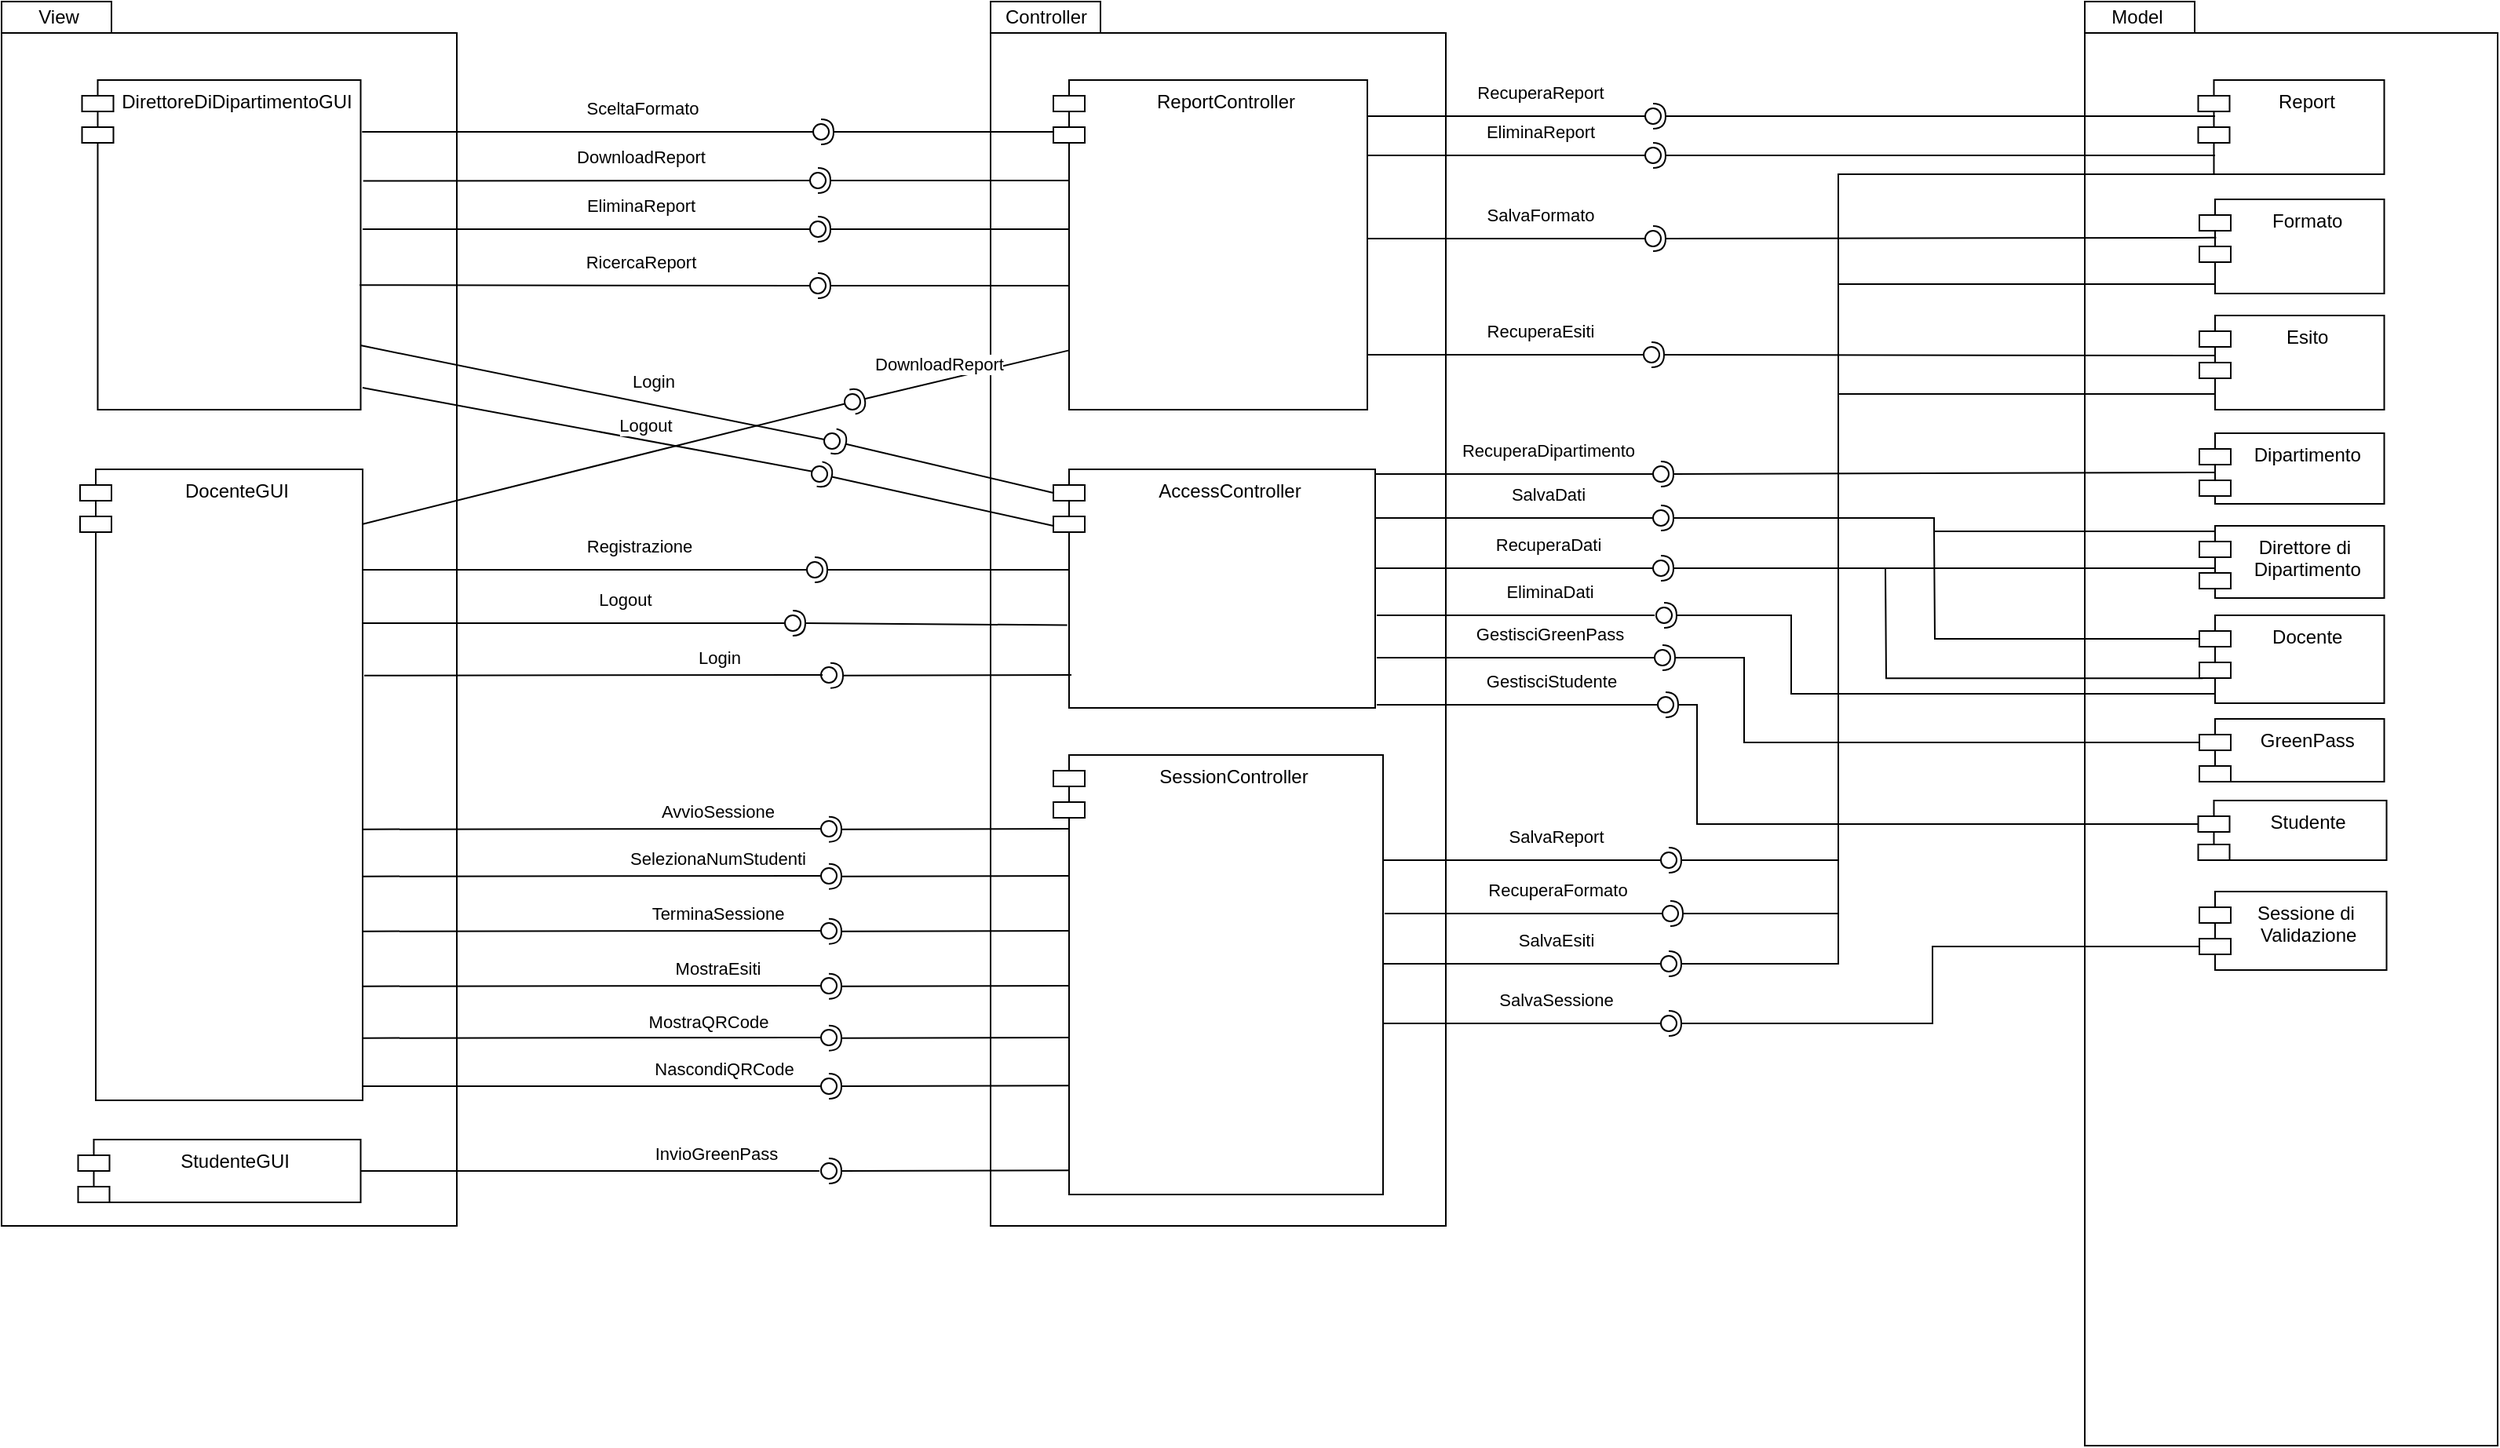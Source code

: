 <mxfile version="15.8.6" type="device"><diagram id="GArLD8cVjcSwyjwCv-ND" name="Pagina-1"><mxGraphModel dx="2586" dy="1181" grid="1" gridSize="10" guides="1" tooltips="1" connect="1" arrows="1" fold="1" page="0" pageScale="1" pageWidth="827" pageHeight="1169" math="0" shadow="0"><root><mxCell id="0"/><mxCell id="1" parent="0"/><mxCell id="IBk2zJn6kR047QgPzbhl-1" value="" style="shape=folder;fontStyle=1;spacingTop=10;tabWidth=70;tabHeight=20;tabPosition=left;html=1;" parent="1" vertex="1"><mxGeometry x="220" y="-60" width="290" height="780" as="geometry"/></mxCell><mxCell id="IBk2zJn6kR047QgPzbhl-2" value="Controller" style="text;html=1;align=center;verticalAlign=middle;resizable=0;points=[];autosize=1;strokeColor=none;fillColor=none;" parent="1" vertex="1"><mxGeometry x="220" y="-60" width="70" height="20" as="geometry"/></mxCell><mxCell id="IBk2zJn6kR047QgPzbhl-3" value="" style="shape=folder;fontStyle=1;spacingTop=10;tabWidth=70;tabHeight=20;tabPosition=left;html=1;" parent="1" vertex="1"><mxGeometry x="917" y="-60" width="263" height="920" as="geometry"/></mxCell><mxCell id="IBk2zJn6kR047QgPzbhl-4" value="Model" style="text;html=1;align=center;verticalAlign=middle;resizable=0;points=[];autosize=1;strokeColor=none;fillColor=none;" parent="1" vertex="1"><mxGeometry x="925" y="-60" width="50" height="20" as="geometry"/></mxCell><mxCell id="IBk2zJn6kR047QgPzbhl-5" value="" style="shape=folder;fontStyle=1;spacingTop=10;tabWidth=70;tabHeight=20;tabPosition=left;html=1;" parent="1" vertex="1"><mxGeometry x="-410" y="-60" width="290" height="780" as="geometry"/></mxCell><mxCell id="IBk2zJn6kR047QgPzbhl-12" value="SessionController" style="shape=module;align=left;spacingLeft=20;align=center;verticalAlign=top;" parent="1" vertex="1"><mxGeometry x="260" y="420" width="210" height="280" as="geometry"/></mxCell><mxCell id="IBk2zJn6kR047QgPzbhl-13" value="ReportController" style="shape=module;align=left;spacingLeft=20;align=center;verticalAlign=top;" parent="1" vertex="1"><mxGeometry x="260" y="-10" width="200" height="210" as="geometry"/></mxCell><mxCell id="IBk2zJn6kR047QgPzbhl-14" value="Direttore di &#10;Dipartimento" style="shape=module;align=left;spacingLeft=20;align=center;verticalAlign=top;" parent="1" vertex="1"><mxGeometry x="990" y="274" width="117.75" height="46" as="geometry"/></mxCell><mxCell id="IBk2zJn6kR047QgPzbhl-15" value="Docente" style="shape=module;align=left;spacingLeft=20;align=center;verticalAlign=top;" parent="1" vertex="1"><mxGeometry x="990" y="331" width="117.75" height="56" as="geometry"/></mxCell><mxCell id="IBk2zJn6kR047QgPzbhl-16" value="Esito" style="shape=module;align=left;spacingLeft=20;align=center;verticalAlign=top;" parent="1" vertex="1"><mxGeometry x="990" y="140" width="117.75" height="60" as="geometry"/></mxCell><mxCell id="IBk2zJn6kR047QgPzbhl-17" value="Formato" style="shape=module;align=left;spacingLeft=20;align=center;verticalAlign=top;" parent="1" vertex="1"><mxGeometry x="990" y="66" width="117.75" height="60" as="geometry"/></mxCell><mxCell id="IBk2zJn6kR047QgPzbhl-18" value="Sessione di &#10;Validazione" style="shape=module;align=left;spacingLeft=20;align=center;verticalAlign=top;" parent="1" vertex="1"><mxGeometry x="990" y="507" width="119.25" height="50" as="geometry"/></mxCell><mxCell id="IBk2zJn6kR047QgPzbhl-19" value="Report" style="shape=module;align=left;spacingLeft=20;align=center;verticalAlign=top;" parent="1" vertex="1"><mxGeometry x="989.25" y="-10" width="118.5" height="60" as="geometry"/></mxCell><mxCell id="IBk2zJn6kR047QgPzbhl-20" value="Studente" style="shape=module;align=left;spacingLeft=20;align=center;verticalAlign=top;" parent="1" vertex="1"><mxGeometry x="989.25" y="449" width="120" height="38" as="geometry"/></mxCell><mxCell id="IBk2zJn6kR047QgPzbhl-21" value="GreenPass" style="shape=module;align=left;spacingLeft=20;align=center;verticalAlign=top;" parent="1" vertex="1"><mxGeometry x="990" y="397" width="117.75" height="40" as="geometry"/></mxCell><mxCell id="IBk2zJn6kR047QgPzbhl-22" value="Dipartimento" style="shape=module;align=left;spacingLeft=20;align=center;verticalAlign=top;" parent="1" vertex="1"><mxGeometry x="990" y="215" width="117.75" height="45" as="geometry"/></mxCell><mxCell id="IBk2zJn6kR047QgPzbhl-48" value="StudenteGUI" style="shape=module;align=left;spacingLeft=20;align=center;verticalAlign=top;" parent="1" vertex="1"><mxGeometry x="-361.25" y="665" width="180" height="40" as="geometry"/></mxCell><mxCell id="IBk2zJn6kR047QgPzbhl-50" value="DocenteGUI" style="shape=module;align=left;spacingLeft=20;align=center;verticalAlign=top;" parent="1" vertex="1"><mxGeometry x="-360" y="238" width="180" height="402" as="geometry"/></mxCell><mxCell id="IBk2zJn6kR047QgPzbhl-51" value="DirettoreDiDipartimentoGUI" style="shape=module;align=left;spacingLeft=20;align=center;verticalAlign=top;" parent="1" vertex="1"><mxGeometry x="-358.75" y="-10" width="177.5" height="210" as="geometry"/></mxCell><mxCell id="McXszkzZbClIfci7ip5r-1" value="AccessController" style="shape=module;align=left;spacingLeft=20;align=center;verticalAlign=top;" parent="1" vertex="1"><mxGeometry x="260" y="238" width="205" height="152" as="geometry"/></mxCell><mxCell id="9tfviT1aUYBze84xyZch-1" value="Login" style="rounded=0;orthogonalLoop=1;jettySize=auto;html=1;endArrow=none;endFill=0;sketch=0;sourcePerimeterSpacing=0;targetPerimeterSpacing=0;exitX=0.999;exitY=0.805;exitDx=0;exitDy=0;exitPerimeter=0;" parent="1" source="IBk2zJn6kR047QgPzbhl-51" target="9tfviT1aUYBze84xyZch-3" edge="1"><mxGeometry x="0.243" y="15" relative="1" as="geometry"><mxPoint x="-71" y="160" as="sourcePoint"/><mxPoint as="offset"/><mxPoint x="110" y="220" as="targetPoint"/></mxGeometry></mxCell><mxCell id="9tfviT1aUYBze84xyZch-2" value="" style="rounded=0;orthogonalLoop=1;jettySize=auto;html=1;endArrow=halfCircle;endFill=0;endSize=6;strokeWidth=1;sketch=0;exitX=0;exitY=0;exitDx=0;exitDy=15;exitPerimeter=0;" parent="1" source="McXszkzZbClIfci7ip5r-1" edge="1"><mxGeometry relative="1" as="geometry"><mxPoint x="189" y="160" as="sourcePoint"/><mxPoint x="120" y="220" as="targetPoint"/></mxGeometry></mxCell><mxCell id="9tfviT1aUYBze84xyZch-3" value="" style="ellipse;whiteSpace=wrap;html=1;align=center;aspect=fixed;resizable=0;points=[];outlineConnect=0;sketch=0;" parent="1" vertex="1"><mxGeometry x="114" y="215" width="10" height="10" as="geometry"/></mxCell><mxCell id="9tfviT1aUYBze84xyZch-6" value="" style="ellipse;whiteSpace=wrap;html=1;align=center;aspect=fixed;resizable=0;points=[];outlineConnect=0;sketch=0;" parent="1" vertex="1"><mxGeometry x="112" y="364" width="10" height="10" as="geometry"/></mxCell><mxCell id="9tfviT1aUYBze84xyZch-7" value="Logout" style="rounded=0;orthogonalLoop=1;jettySize=auto;html=1;endArrow=none;endFill=0;sketch=0;sourcePerimeterSpacing=0;targetPerimeterSpacing=0;exitX=0.793;exitY=0.35;exitDx=0;exitDy=0;exitPerimeter=0;" parent="1" edge="1"><mxGeometry x="0.23" y="9" relative="1" as="geometry"><mxPoint x="-180.03" y="186" as="sourcePoint"/><mxPoint as="offset"/><mxPoint x="110" y="240" as="targetPoint"/></mxGeometry></mxCell><mxCell id="9tfviT1aUYBze84xyZch-9" value="" style="ellipse;whiteSpace=wrap;html=1;align=center;aspect=fixed;resizable=0;points=[];outlineConnect=0;sketch=0;" parent="1" vertex="1"><mxGeometry x="106" y="236" width="10" height="10" as="geometry"/></mxCell><mxCell id="9tfviT1aUYBze84xyZch-11" value="Logout" style="rounded=0;orthogonalLoop=1;jettySize=auto;html=1;endArrow=none;endFill=0;sketch=0;sourcePerimeterSpacing=0;targetPerimeterSpacing=0;" parent="1" target="9tfviT1aUYBze84xyZch-13" edge="1"><mxGeometry x="0.243" y="15" relative="1" as="geometry"><mxPoint x="-180" y="336" as="sourcePoint"/><mxPoint as="offset"/></mxGeometry></mxCell><mxCell id="9tfviT1aUYBze84xyZch-12" value="" style="rounded=0;orthogonalLoop=1;jettySize=auto;html=1;endArrow=halfCircle;endFill=0;entryX=0.5;entryY=0.5;endSize=6;strokeWidth=1;sketch=0;exitX=0.043;exitY=0.653;exitDx=0;exitDy=0;exitPerimeter=0;" parent="1" source="McXszkzZbClIfci7ip5r-1" target="9tfviT1aUYBze84xyZch-13" edge="1"><mxGeometry relative="1" as="geometry"><mxPoint x="172" y="336" as="sourcePoint"/></mxGeometry></mxCell><mxCell id="9tfviT1aUYBze84xyZch-13" value="" style="ellipse;whiteSpace=wrap;html=1;align=center;aspect=fixed;resizable=0;points=[];outlineConnect=0;sketch=0;" parent="1" vertex="1"><mxGeometry x="89" y="331" width="10" height="10" as="geometry"/></mxCell><mxCell id="9tfviT1aUYBze84xyZch-14" value="SceltaFormato" style="rounded=0;orthogonalLoop=1;jettySize=auto;html=1;endArrow=none;endFill=0;sketch=0;sourcePerimeterSpacing=0;targetPerimeterSpacing=0;exitX=1.005;exitY=0.157;exitDx=0;exitDy=0;exitPerimeter=0;" parent="1" source="IBk2zJn6kR047QgPzbhl-51" edge="1"><mxGeometry x="0.243" y="15" relative="1" as="geometry"><mxPoint x="-70" y="23" as="sourcePoint"/><mxPoint as="offset"/><mxPoint x="107" y="23" as="targetPoint"/></mxGeometry></mxCell><mxCell id="9tfviT1aUYBze84xyZch-15" value="" style="rounded=0;orthogonalLoop=1;jettySize=auto;html=1;endArrow=halfCircle;endFill=0;entryX=0.5;entryY=0.5;endSize=6;strokeWidth=1;sketch=0;" parent="1" edge="1"><mxGeometry relative="1" as="geometry"><mxPoint x="260" y="23" as="sourcePoint"/><mxPoint x="112" y="23" as="targetPoint"/></mxGeometry></mxCell><mxCell id="9tfviT1aUYBze84xyZch-16" value="" style="ellipse;whiteSpace=wrap;html=1;align=center;aspect=fixed;resizable=0;points=[];outlineConnect=0;sketch=0;" parent="1" vertex="1"><mxGeometry x="107" y="18" width="10" height="10" as="geometry"/></mxCell><mxCell id="9tfviT1aUYBze84xyZch-17" value="DownloadReport" style="rounded=0;orthogonalLoop=1;jettySize=auto;html=1;endArrow=none;endFill=0;sketch=0;sourcePerimeterSpacing=0;targetPerimeterSpacing=0;exitX=1.009;exitY=0.306;exitDx=0;exitDy=0;exitPerimeter=0;" parent="1" source="IBk2zJn6kR047QgPzbhl-51" target="9tfviT1aUYBze84xyZch-19" edge="1"><mxGeometry x="0.243" y="15" relative="1" as="geometry"><mxPoint x="-72" y="54" as="sourcePoint"/><mxPoint as="offset"/></mxGeometry></mxCell><mxCell id="9tfviT1aUYBze84xyZch-18" value="" style="rounded=0;orthogonalLoop=1;jettySize=auto;html=1;endArrow=halfCircle;endFill=0;entryX=0.5;entryY=0.5;endSize=6;strokeWidth=1;sketch=0;" parent="1" target="9tfviT1aUYBze84xyZch-19" edge="1"><mxGeometry relative="1" as="geometry"><mxPoint x="270" y="54" as="sourcePoint"/></mxGeometry></mxCell><mxCell id="9tfviT1aUYBze84xyZch-19" value="" style="ellipse;whiteSpace=wrap;html=1;align=center;aspect=fixed;resizable=0;points=[];outlineConnect=0;sketch=0;" parent="1" vertex="1"><mxGeometry x="105" y="49" width="10" height="10" as="geometry"/></mxCell><mxCell id="9tfviT1aUYBze84xyZch-20" value="EliminaReport" style="rounded=0;orthogonalLoop=1;jettySize=auto;html=1;endArrow=none;endFill=0;sketch=0;sourcePerimeterSpacing=0;targetPerimeterSpacing=0;" parent="1" edge="1"><mxGeometry x="0.243" y="15" relative="1" as="geometry"><mxPoint x="-180" y="85" as="sourcePoint"/><mxPoint as="offset"/><mxPoint x="105" y="85" as="targetPoint"/></mxGeometry></mxCell><mxCell id="9tfviT1aUYBze84xyZch-21" value="" style="rounded=0;orthogonalLoop=1;jettySize=auto;html=1;endArrow=halfCircle;endFill=0;entryX=0.5;entryY=0.5;endSize=6;strokeWidth=1;sketch=0;" parent="1" target="9tfviT1aUYBze84xyZch-22" edge="1"><mxGeometry relative="1" as="geometry"><mxPoint x="270" y="85" as="sourcePoint"/></mxGeometry></mxCell><mxCell id="9tfviT1aUYBze84xyZch-22" value="" style="ellipse;whiteSpace=wrap;html=1;align=center;aspect=fixed;resizable=0;points=[];outlineConnect=0;sketch=0;" parent="1" vertex="1"><mxGeometry x="105" y="80" width="10" height="10" as="geometry"/></mxCell><mxCell id="9tfviT1aUYBze84xyZch-23" value="RicercaReport" style="rounded=0;orthogonalLoop=1;jettySize=auto;html=1;endArrow=none;endFill=0;sketch=0;sourcePerimeterSpacing=0;targetPerimeterSpacing=0;exitX=0.996;exitY=0.622;exitDx=0;exitDy=0;exitPerimeter=0;" parent="1" source="IBk2zJn6kR047QgPzbhl-51" target="9tfviT1aUYBze84xyZch-25" edge="1"><mxGeometry x="0.243" y="15" relative="1" as="geometry"><mxPoint x="-72" y="121" as="sourcePoint"/><mxPoint as="offset"/></mxGeometry></mxCell><mxCell id="9tfviT1aUYBze84xyZch-24" value="" style="rounded=0;orthogonalLoop=1;jettySize=auto;html=1;endArrow=halfCircle;endFill=0;entryX=0.5;entryY=0.5;endSize=6;strokeWidth=1;sketch=0;exitX=0.05;exitY=0.624;exitDx=0;exitDy=0;exitPerimeter=0;" parent="1" source="IBk2zJn6kR047QgPzbhl-13" target="9tfviT1aUYBze84xyZch-25" edge="1"><mxGeometry relative="1" as="geometry"><mxPoint x="188" y="121" as="sourcePoint"/></mxGeometry></mxCell><mxCell id="9tfviT1aUYBze84xyZch-25" value="" style="ellipse;whiteSpace=wrap;html=1;align=center;aspect=fixed;resizable=0;points=[];outlineConnect=0;sketch=0;" parent="1" vertex="1"><mxGeometry x="105" y="116" width="10" height="10" as="geometry"/></mxCell><mxCell id="9tfviT1aUYBze84xyZch-27" value="" style="rounded=0;orthogonalLoop=1;jettySize=auto;html=1;endArrow=halfCircle;endFill=0;entryX=0.5;entryY=0.5;endSize=6;strokeWidth=1;sketch=0;exitX=0.05;exitY=0.82;exitDx=0;exitDy=0;exitPerimeter=0;" parent="1" source="IBk2zJn6kR047QgPzbhl-13" target="9tfviT1aUYBze84xyZch-28" edge="1"><mxGeometry relative="1" as="geometry"><mxPoint x="210" y="302" as="sourcePoint"/></mxGeometry></mxCell><mxCell id="9tfviT1aUYBze84xyZch-28" value="" style="ellipse;whiteSpace=wrap;html=1;align=center;aspect=fixed;resizable=0;points=[];outlineConnect=0;sketch=0;" parent="1" vertex="1"><mxGeometry x="127" y="190" width="10" height="10" as="geometry"/></mxCell><mxCell id="9tfviT1aUYBze84xyZch-29" value="Registrazione" style="rounded=0;orthogonalLoop=1;jettySize=auto;html=1;endArrow=none;endFill=0;sketch=0;sourcePerimeterSpacing=0;targetPerimeterSpacing=0;" parent="1" target="9tfviT1aUYBze84xyZch-31" edge="1"><mxGeometry x="0.243" y="15" relative="1" as="geometry"><mxPoint x="-180" y="302" as="sourcePoint"/><mxPoint as="offset"/></mxGeometry></mxCell><mxCell id="9tfviT1aUYBze84xyZch-30" value="" style="rounded=0;orthogonalLoop=1;jettySize=auto;html=1;endArrow=halfCircle;endFill=0;entryX=0.5;entryY=0.5;endSize=6;strokeWidth=1;sketch=0;" parent="1" target="9tfviT1aUYBze84xyZch-31" edge="1"><mxGeometry relative="1" as="geometry"><mxPoint x="270" y="302" as="sourcePoint"/></mxGeometry></mxCell><mxCell id="9tfviT1aUYBze84xyZch-31" value="" style="ellipse;whiteSpace=wrap;html=1;align=center;aspect=fixed;resizable=0;points=[];outlineConnect=0;sketch=0;" parent="1" vertex="1"><mxGeometry x="103" y="297" width="10" height="10" as="geometry"/></mxCell><mxCell id="1rFnkEGy3SiXDLnb3KZA-1" value="NascondiQRCode" style="rounded=0;orthogonalLoop=1;jettySize=auto;html=1;endArrow=none;endFill=0;sketch=0;sourcePerimeterSpacing=0;targetPerimeterSpacing=0;exitX=1;exitY=1;exitDx=0;exitDy=0;" parent="1" target="1rFnkEGy3SiXDLnb3KZA-3" edge="1"><mxGeometry x="0.549" y="11" relative="1" as="geometry"><mxPoint x="-180" y="631" as="sourcePoint"/><mxPoint as="offset"/><Array as="points"><mxPoint x="117" y="631"/></Array></mxGeometry></mxCell><mxCell id="1rFnkEGy3SiXDLnb3KZA-2" value="" style="rounded=0;orthogonalLoop=1;jettySize=auto;html=1;endArrow=halfCircle;endFill=0;endSize=6;strokeWidth=1;sketch=0;exitX=0.05;exitY=0.953;exitDx=0;exitDy=0;exitPerimeter=0;" parent="1" edge="1"><mxGeometry relative="1" as="geometry"><mxPoint x="270.5" y="630.66" as="sourcePoint"/><mxPoint x="117" y="631" as="targetPoint"/></mxGeometry></mxCell><mxCell id="1rFnkEGy3SiXDLnb3KZA-3" value="" style="ellipse;whiteSpace=wrap;html=1;align=center;aspect=fixed;resizable=0;points=[];outlineConnect=0;sketch=0;" parent="1" vertex="1"><mxGeometry x="112" y="626" width="10" height="10" as="geometry"/></mxCell><mxCell id="1rFnkEGy3SiXDLnb3KZA-10" value="SalvaDati" style="rounded=0;orthogonalLoop=1;jettySize=auto;html=1;endArrow=none;endFill=0;sketch=0;sourcePerimeterSpacing=0;targetPerimeterSpacing=0;" parent="1" target="1rFnkEGy3SiXDLnb3KZA-12" edge="1"><mxGeometry x="0.243" y="15" relative="1" as="geometry"><mxPoint x="465" y="269" as="sourcePoint"/><mxPoint as="offset"/></mxGeometry></mxCell><mxCell id="1rFnkEGy3SiXDLnb3KZA-11" value="" style="rounded=0;orthogonalLoop=1;jettySize=auto;html=1;endArrow=halfCircle;endFill=0;entryX=0.5;entryY=0.5;endSize=6;strokeWidth=1;sketch=0;edgeStyle=orthogonalEdgeStyle;exitX=0.087;exitY=0.077;exitDx=0;exitDy=0;exitPerimeter=0;" parent="1" target="1rFnkEGy3SiXDLnb3KZA-12" edge="1" source="IBk2zJn6kR047QgPzbhl-14"><mxGeometry relative="1" as="geometry"><mxPoint x="900" y="269" as="sourcePoint"/></mxGeometry></mxCell><mxCell id="1rFnkEGy3SiXDLnb3KZA-12" value="" style="ellipse;whiteSpace=wrap;html=1;align=center;aspect=fixed;resizable=0;points=[];outlineConnect=0;sketch=0;" parent="1" vertex="1"><mxGeometry x="642" y="264" width="10" height="10" as="geometry"/></mxCell><mxCell id="1rFnkEGy3SiXDLnb3KZA-13" value="SalvaEsiti" style="rounded=0;orthogonalLoop=1;jettySize=auto;html=1;endArrow=none;endFill=0;sketch=0;sourcePerimeterSpacing=0;targetPerimeterSpacing=0;" parent="1" target="1rFnkEGy3SiXDLnb3KZA-15" edge="1"><mxGeometry x="0.243" y="15" relative="1" as="geometry"><mxPoint x="470" y="553" as="sourcePoint"/><mxPoint as="offset"/></mxGeometry></mxCell><mxCell id="1rFnkEGy3SiXDLnb3KZA-14" value="" style="rounded=0;orthogonalLoop=1;jettySize=auto;html=1;endArrow=halfCircle;endFill=0;entryX=0.5;entryY=0.5;endSize=6;strokeWidth=1;sketch=0;edgeStyle=orthogonalEdgeStyle;exitX=0;exitY=0.75;exitDx=10;exitDy=0;exitPerimeter=0;" parent="1" target="1rFnkEGy3SiXDLnb3KZA-15" edge="1" source="IBk2zJn6kR047QgPzbhl-16"><mxGeometry relative="1" as="geometry"><mxPoint x="870" y="190" as="sourcePoint"/><Array as="points"><mxPoint x="1000" y="190"/><mxPoint x="760" y="190"/><mxPoint x="760" y="553"/></Array></mxGeometry></mxCell><mxCell id="1rFnkEGy3SiXDLnb3KZA-15" value="" style="ellipse;whiteSpace=wrap;html=1;align=center;aspect=fixed;resizable=0;points=[];outlineConnect=0;sketch=0;" parent="1" vertex="1"><mxGeometry x="647" y="548" width="10" height="10" as="geometry"/></mxCell><mxCell id="1rFnkEGy3SiXDLnb3KZA-16" value="RecuperaDati" style="rounded=0;orthogonalLoop=1;jettySize=auto;html=1;endArrow=none;endFill=0;sketch=0;sourcePerimeterSpacing=0;targetPerimeterSpacing=0;" parent="1" edge="1"><mxGeometry x="0.243" y="15" relative="1" as="geometry"><mxPoint x="465" y="301" as="sourcePoint"/><mxPoint as="offset"/><mxPoint x="642" y="301" as="targetPoint"/></mxGeometry></mxCell><mxCell id="1rFnkEGy3SiXDLnb3KZA-17" value="" style="rounded=0;orthogonalLoop=1;jettySize=auto;html=1;endArrow=halfCircle;endFill=0;entryX=0.5;entryY=0.5;endSize=6;strokeWidth=1;sketch=0;" parent="1" edge="1"><mxGeometry relative="1" as="geometry"><mxPoint x="1000" y="301" as="sourcePoint"/><mxPoint x="647" y="301" as="targetPoint"/></mxGeometry></mxCell><mxCell id="1rFnkEGy3SiXDLnb3KZA-18" value="" style="ellipse;whiteSpace=wrap;html=1;align=center;aspect=fixed;resizable=0;points=[];outlineConnect=0;sketch=0;" parent="1" vertex="1"><mxGeometry x="642" y="296" width="10" height="10" as="geometry"/></mxCell><mxCell id="1rFnkEGy3SiXDLnb3KZA-19" value="RecuperaFormato" style="rounded=0;orthogonalLoop=1;jettySize=auto;html=1;endArrow=none;endFill=0;sketch=0;sourcePerimeterSpacing=0;targetPerimeterSpacing=0;" parent="1" target="1rFnkEGy3SiXDLnb3KZA-21" edge="1"><mxGeometry x="0.243" y="15" relative="1" as="geometry"><mxPoint x="471" y="521" as="sourcePoint"/><mxPoint as="offset"/></mxGeometry></mxCell><mxCell id="1rFnkEGy3SiXDLnb3KZA-20" value="" style="rounded=0;orthogonalLoop=1;jettySize=auto;html=1;endArrow=halfCircle;endFill=0;entryX=0.5;entryY=0.5;endSize=6;strokeWidth=1;sketch=0;edgeStyle=orthogonalEdgeStyle;exitX=0;exitY=1;exitDx=10;exitDy=0;exitPerimeter=0;" parent="1" target="1rFnkEGy3SiXDLnb3KZA-21" edge="1" source="IBk2zJn6kR047QgPzbhl-17"><mxGeometry relative="1" as="geometry"><mxPoint x="810" y="130" as="sourcePoint"/><Array as="points"><mxPoint x="1000" y="120"/><mxPoint x="760" y="120"/><mxPoint x="760" y="521"/></Array></mxGeometry></mxCell><mxCell id="1rFnkEGy3SiXDLnb3KZA-21" value="" style="ellipse;whiteSpace=wrap;html=1;align=center;aspect=fixed;resizable=0;points=[];outlineConnect=0;sketch=0;" parent="1" vertex="1"><mxGeometry x="648" y="516" width="10" height="10" as="geometry"/></mxCell><mxCell id="1rFnkEGy3SiXDLnb3KZA-22" value="RecuperaReport" style="rounded=0;orthogonalLoop=1;jettySize=auto;html=1;endArrow=none;endFill=0;sketch=0;sourcePerimeterSpacing=0;targetPerimeterSpacing=0;" parent="1" edge="1"><mxGeometry x="0.243" y="15" relative="1" as="geometry"><mxPoint x="460" y="13" as="sourcePoint"/><mxPoint as="offset"/><mxPoint x="637" y="13" as="targetPoint"/></mxGeometry></mxCell><mxCell id="1rFnkEGy3SiXDLnb3KZA-23" value="" style="rounded=0;orthogonalLoop=1;jettySize=auto;html=1;endArrow=halfCircle;endFill=0;entryX=0.5;entryY=0.5;endSize=6;strokeWidth=1;sketch=0;" parent="1" target="1rFnkEGy3SiXDLnb3KZA-24" edge="1"><mxGeometry relative="1" as="geometry"><mxPoint x="1000" y="13" as="sourcePoint"/></mxGeometry></mxCell><mxCell id="1rFnkEGy3SiXDLnb3KZA-24" value="" style="ellipse;whiteSpace=wrap;html=1;align=center;aspect=fixed;resizable=0;points=[];outlineConnect=0;sketch=0;" parent="1" vertex="1"><mxGeometry x="637" y="8" width="10" height="10" as="geometry"/></mxCell><mxCell id="1rFnkEGy3SiXDLnb3KZA-25" value="EliminaReport" style="rounded=0;orthogonalLoop=1;jettySize=auto;html=1;endArrow=none;endFill=0;sketch=0;sourcePerimeterSpacing=0;targetPerimeterSpacing=0;" parent="1" edge="1"><mxGeometry x="0.243" y="15" relative="1" as="geometry"><mxPoint x="460" y="38" as="sourcePoint"/><mxPoint as="offset"/><mxPoint x="637.0" y="38" as="targetPoint"/></mxGeometry></mxCell><mxCell id="1rFnkEGy3SiXDLnb3KZA-26" value="" style="rounded=0;orthogonalLoop=1;jettySize=auto;html=1;endArrow=halfCircle;endFill=0;entryX=0.5;entryY=0.5;endSize=6;strokeWidth=1;sketch=0;" parent="1" edge="1"><mxGeometry relative="1" as="geometry"><mxPoint x="1000" y="38" as="sourcePoint"/><mxPoint x="642" y="38" as="targetPoint"/></mxGeometry></mxCell><mxCell id="1rFnkEGy3SiXDLnb3KZA-27" value="" style="ellipse;whiteSpace=wrap;html=1;align=center;aspect=fixed;resizable=0;points=[];outlineConnect=0;sketch=0;" parent="1" vertex="1"><mxGeometry x="637" y="33" width="10" height="10" as="geometry"/></mxCell><mxCell id="1rFnkEGy3SiXDLnb3KZA-28" value="SalvaFormato" style="rounded=0;orthogonalLoop=1;jettySize=auto;html=1;endArrow=none;endFill=0;sketch=0;sourcePerimeterSpacing=0;targetPerimeterSpacing=0;" parent="1" edge="1"><mxGeometry x="0.243" y="15" relative="1" as="geometry"><mxPoint x="460" y="91" as="sourcePoint"/><mxPoint as="offset"/><mxPoint x="637" y="91" as="targetPoint"/></mxGeometry></mxCell><mxCell id="1rFnkEGy3SiXDLnb3KZA-29" value="" style="rounded=0;orthogonalLoop=1;jettySize=auto;html=1;endArrow=halfCircle;endFill=0;entryX=0.5;entryY=0.5;endSize=6;strokeWidth=1;sketch=0;exitX=0.091;exitY=0.407;exitDx=0;exitDy=0;exitPerimeter=0;" parent="1" target="1rFnkEGy3SiXDLnb3KZA-30" edge="1" source="IBk2zJn6kR047QgPzbhl-17"><mxGeometry relative="1" as="geometry"><mxPoint x="720" y="91" as="sourcePoint"/></mxGeometry></mxCell><mxCell id="1rFnkEGy3SiXDLnb3KZA-30" value="" style="ellipse;whiteSpace=wrap;html=1;align=center;aspect=fixed;resizable=0;points=[];outlineConnect=0;sketch=0;" parent="1" vertex="1"><mxGeometry x="637" y="86" width="10" height="10" as="geometry"/></mxCell><mxCell id="1rFnkEGy3SiXDLnb3KZA-31" value="RecuperaEsiti" style="rounded=0;orthogonalLoop=1;jettySize=auto;html=1;endArrow=none;endFill=0;sketch=0;sourcePerimeterSpacing=0;targetPerimeterSpacing=0;" parent="1" edge="1"><mxGeometry x="0.243" y="15" relative="1" as="geometry"><mxPoint x="460" y="165" as="sourcePoint"/><mxPoint as="offset"/><mxPoint x="637" y="165" as="targetPoint"/></mxGeometry></mxCell><mxCell id="1rFnkEGy3SiXDLnb3KZA-32" value="" style="rounded=0;orthogonalLoop=1;jettySize=auto;html=1;endArrow=halfCircle;endFill=0;entryX=0.5;entryY=0.5;endSize=6;strokeWidth=1;sketch=0;exitX=0.092;exitY=0.492;exitDx=0;exitDy=0;exitPerimeter=0;" parent="1" edge="1"><mxGeometry relative="1" as="geometry"><mxPoint x="999.833" y="165.52" as="sourcePoint"/><mxPoint x="641" y="165" as="targetPoint"/></mxGeometry></mxCell><mxCell id="1rFnkEGy3SiXDLnb3KZA-33" value="" style="ellipse;whiteSpace=wrap;html=1;align=center;aspect=fixed;resizable=0;points=[];outlineConnect=0;sketch=0;" parent="1" vertex="1"><mxGeometry x="636" y="160" width="10" height="10" as="geometry"/></mxCell><mxCell id="1rFnkEGy3SiXDLnb3KZA-34" value="EliminaDati" style="rounded=0;orthogonalLoop=1;jettySize=auto;html=1;endArrow=none;endFill=0;sketch=0;sourcePerimeterSpacing=0;targetPerimeterSpacing=0;" parent="1" edge="1"><mxGeometry x="0.243" y="15" relative="1" as="geometry"><mxPoint x="466" y="331" as="sourcePoint"/><mxPoint as="offset"/><mxPoint x="643" y="331" as="targetPoint"/></mxGeometry></mxCell><mxCell id="1rFnkEGy3SiXDLnb3KZA-35" value="" style="rounded=0;orthogonalLoop=1;jettySize=auto;html=1;endArrow=halfCircle;endFill=0;entryX=0.5;entryY=0.5;endSize=6;strokeWidth=1;sketch=0;edgeStyle=orthogonalEdgeStyle;" parent="1" target="1rFnkEGy3SiXDLnb3KZA-36" edge="1"><mxGeometry relative="1" as="geometry"><mxPoint x="1000" y="381" as="sourcePoint"/><Array as="points"><mxPoint x="730" y="381"/><mxPoint x="730" y="331"/></Array></mxGeometry></mxCell><mxCell id="1rFnkEGy3SiXDLnb3KZA-36" value="" style="ellipse;whiteSpace=wrap;html=1;align=center;aspect=fixed;resizable=0;points=[];outlineConnect=0;sketch=0;" parent="1" vertex="1"><mxGeometry x="644" y="326" width="10" height="10" as="geometry"/></mxCell><mxCell id="1rFnkEGy3SiXDLnb3KZA-37" value="SalvaReport" style="rounded=0;orthogonalLoop=1;jettySize=auto;html=1;endArrow=none;endFill=0;sketch=0;sourcePerimeterSpacing=0;targetPerimeterSpacing=0;" parent="1" target="1rFnkEGy3SiXDLnb3KZA-39" edge="1"><mxGeometry x="0.243" y="15" relative="1" as="geometry"><mxPoint x="470" y="487" as="sourcePoint"/><mxPoint as="offset"/></mxGeometry></mxCell><mxCell id="1rFnkEGy3SiXDLnb3KZA-38" value="" style="rounded=0;orthogonalLoop=1;jettySize=auto;html=1;endArrow=halfCircle;endFill=0;entryX=0.5;entryY=0.5;endSize=6;strokeWidth=1;sketch=0;edgeStyle=orthogonalEdgeStyle;exitX=0;exitY=1;exitDx=10;exitDy=0;exitPerimeter=0;" parent="1" target="1rFnkEGy3SiXDLnb3KZA-39" edge="1" source="IBk2zJn6kR047QgPzbhl-19"><mxGeometry relative="1" as="geometry"><mxPoint x="760" y="50" as="sourcePoint"/><Array as="points"><mxPoint x="760" y="50"/><mxPoint x="760" y="487"/></Array></mxGeometry></mxCell><mxCell id="1rFnkEGy3SiXDLnb3KZA-39" value="" style="ellipse;whiteSpace=wrap;html=1;align=center;aspect=fixed;resizable=0;points=[];outlineConnect=0;sketch=0;" parent="1" vertex="1"><mxGeometry x="647" y="482" width="10" height="10" as="geometry"/></mxCell><mxCell id="1rFnkEGy3SiXDLnb3KZA-40" value="SalvaSessione" style="rounded=0;orthogonalLoop=1;jettySize=auto;html=1;endArrow=none;endFill=0;sketch=0;sourcePerimeterSpacing=0;targetPerimeterSpacing=0;" parent="1" target="1rFnkEGy3SiXDLnb3KZA-42" edge="1"><mxGeometry x="0.243" y="15" relative="1" as="geometry"><mxPoint x="470" y="591" as="sourcePoint"/><mxPoint as="offset"/></mxGeometry></mxCell><mxCell id="1rFnkEGy3SiXDLnb3KZA-41" value="" style="rounded=0;orthogonalLoop=1;jettySize=auto;html=1;endArrow=halfCircle;endFill=0;entryX=0.5;entryY=0.5;endSize=6;strokeWidth=1;sketch=0;edgeStyle=orthogonalEdgeStyle;exitX=0;exitY=0;exitDx=0;exitDy=35;exitPerimeter=0;" parent="1" target="1rFnkEGy3SiXDLnb3KZA-42" edge="1" source="IBk2zJn6kR047QgPzbhl-18"><mxGeometry relative="1" as="geometry"><mxPoint x="730" y="591" as="sourcePoint"/><Array as="points"><mxPoint x="820" y="542"/><mxPoint x="820" y="591"/></Array></mxGeometry></mxCell><mxCell id="1rFnkEGy3SiXDLnb3KZA-42" value="" style="ellipse;whiteSpace=wrap;html=1;align=center;aspect=fixed;resizable=0;points=[];outlineConnect=0;sketch=0;" parent="1" vertex="1"><mxGeometry x="647" y="586" width="10" height="10" as="geometry"/></mxCell><mxCell id="YK9zqEOWVS38Oevk7q-7-1" value="RecuperaDipartimento" style="rounded=0;orthogonalLoop=1;jettySize=auto;html=1;endArrow=none;endFill=0;sketch=0;sourcePerimeterSpacing=0;targetPerimeterSpacing=0;" parent="1" edge="1"><mxGeometry x="0.243" y="15" relative="1" as="geometry"><mxPoint x="465.0" y="241.0" as="sourcePoint"/><mxPoint as="offset"/><mxPoint x="642" y="241.0" as="targetPoint"/></mxGeometry></mxCell><mxCell id="YK9zqEOWVS38Oevk7q-7-2" value="" style="rounded=0;orthogonalLoop=1;jettySize=auto;html=1;endArrow=halfCircle;endFill=0;entryX=0.5;entryY=0.5;endSize=6;strokeWidth=1;sketch=0;" parent="1" target="YK9zqEOWVS38Oevk7q-7-3" edge="1"><mxGeometry relative="1" as="geometry"><mxPoint x="1000" y="240" as="sourcePoint"/></mxGeometry></mxCell><mxCell id="YK9zqEOWVS38Oevk7q-7-3" value="" style="ellipse;whiteSpace=wrap;html=1;align=center;aspect=fixed;resizable=0;points=[];outlineConnect=0;sketch=0;" parent="1" vertex="1"><mxGeometry x="642" y="236" width="10" height="10" as="geometry"/></mxCell><mxCell id="YK9zqEOWVS38Oevk7q-7-7" value="View" style="text;html=1;align=center;verticalAlign=middle;resizable=0;points=[];autosize=1;strokeColor=none;fillColor=none;" parent="1" vertex="1"><mxGeometry x="-394" y="-60" width="40" height="20" as="geometry"/></mxCell><mxCell id="YK9zqEOWVS38Oevk7q-7-8" value="" style="rounded=0;orthogonalLoop=1;jettySize=auto;html=1;endArrow=halfCircle;endFill=0;endSize=6;strokeWidth=1;sketch=0;exitX=0;exitY=0;exitDx=0;exitDy=35;exitPerimeter=0;" parent="1" edge="1"><mxGeometry relative="1" as="geometry"><mxPoint x="260" y="274" as="sourcePoint"/><mxPoint x="111" y="241" as="targetPoint"/></mxGeometry></mxCell><mxCell id="9tfviT1aUYBze84xyZch-26" value="DownloadReport" style="rounded=0;orthogonalLoop=1;jettySize=auto;html=1;endArrow=none;endFill=0;sketch=0;sourcePerimeterSpacing=0;targetPerimeterSpacing=0;exitX=0.998;exitY=0.087;exitDx=0;exitDy=0;exitPerimeter=0;" parent="1" source="IBk2zJn6kR047QgPzbhl-50" target="9tfviT1aUYBze84xyZch-28" edge="1"><mxGeometry x="1" y="68" relative="1" as="geometry"><mxPoint x="-50" y="302" as="sourcePoint"/><mxPoint x="76" y="41" as="offset"/></mxGeometry></mxCell><mxCell id="YK9zqEOWVS38Oevk7q-7-9" style="edgeStyle=orthogonalEdgeStyle;rounded=0;orthogonalLoop=1;jettySize=auto;html=1;exitX=0.5;exitY=1;exitDx=0;exitDy=0;" parent="1" source="McXszkzZbClIfci7ip5r-1" target="McXszkzZbClIfci7ip5r-1" edge="1"><mxGeometry relative="1" as="geometry"/></mxCell><mxCell id="9tfviT1aUYBze84xyZch-37" value="" style="ellipse;whiteSpace=wrap;html=1;align=center;aspect=fixed;resizable=0;points=[];outlineConnect=0;sketch=0;" parent="1" vertex="1"><mxGeometry x="112" y="462" width="10" height="10" as="geometry"/></mxCell><mxCell id="9tfviT1aUYBze84xyZch-40" value="" style="ellipse;whiteSpace=wrap;html=1;align=center;aspect=fixed;resizable=0;points=[];outlineConnect=0;sketch=0;" parent="1" vertex="1"><mxGeometry x="112" y="492" width="10" height="10" as="geometry"/></mxCell><mxCell id="9tfviT1aUYBze84xyZch-43" value="" style="ellipse;whiteSpace=wrap;html=1;align=center;aspect=fixed;resizable=0;points=[];outlineConnect=0;sketch=0;" parent="1" vertex="1"><mxGeometry x="112" y="527" width="10" height="10" as="geometry"/></mxCell><mxCell id="1rFnkEGy3SiXDLnb3KZA-6" value="" style="ellipse;whiteSpace=wrap;html=1;align=center;aspect=fixed;resizable=0;points=[];outlineConnect=0;sketch=0;" parent="1" vertex="1"><mxGeometry x="112" y="562" width="10" height="10" as="geometry"/></mxCell><mxCell id="9tfviT1aUYBze84xyZch-34" value="" style="ellipse;whiteSpace=wrap;html=1;align=center;aspect=fixed;resizable=0;points=[];outlineConnect=0;sketch=0;" parent="1" vertex="1"><mxGeometry x="112" y="680" width="10" height="10" as="geometry"/></mxCell><mxCell id="wRzygPh26zrGFck27iJN-1" value="MostraQRCode" style="rounded=0;orthogonalLoop=1;jettySize=auto;html=1;endArrow=none;endFill=0;sketch=0;targetPerimeterSpacing=0;exitX=1;exitY=1;exitDx=0;exitDy=0;startArrow=none;" parent="1" source="1rFnkEGy3SiXDLnb3KZA-9" edge="1"><mxGeometry x="1" y="78" relative="1" as="geometry"><mxPoint x="-180" y="600.34" as="sourcePoint"/><mxPoint x="-77" y="-10" as="offset"/><mxPoint x="117" y="600.34" as="targetPoint"/><Array as="points"><mxPoint x="117" y="600.34"/></Array></mxGeometry></mxCell><mxCell id="wRzygPh26zrGFck27iJN-2" value="" style="rounded=0;orthogonalLoop=1;jettySize=auto;html=1;endArrow=halfCircle;endFill=0;endSize=6;strokeWidth=1;sketch=0;exitX=0.05;exitY=0.953;exitDx=0;exitDy=0;exitPerimeter=0;" parent="1" edge="1"><mxGeometry relative="1" as="geometry"><mxPoint x="270.5" y="600.0" as="sourcePoint"/><mxPoint x="117" y="600.34" as="targetPoint"/></mxGeometry></mxCell><mxCell id="1rFnkEGy3SiXDLnb3KZA-9" value="" style="ellipse;whiteSpace=wrap;html=1;align=center;aspect=fixed;resizable=0;points=[];outlineConnect=0;sketch=0;" parent="1" vertex="1"><mxGeometry x="112" y="595" width="10" height="10" as="geometry"/></mxCell><mxCell id="wRzygPh26zrGFck27iJN-5" value="" style="rounded=0;orthogonalLoop=1;jettySize=auto;html=1;endArrow=none;endFill=0;sketch=0;sourcePerimeterSpacing=0;exitX=1;exitY=1;exitDx=0;exitDy=0;" parent="1" target="1rFnkEGy3SiXDLnb3KZA-9" edge="1"><mxGeometry x="0.549" y="11" relative="1" as="geometry"><mxPoint x="-180" y="600.34" as="sourcePoint"/><mxPoint as="offset"/><mxPoint x="117" y="600.34" as="targetPoint"/><Array as="points"/></mxGeometry></mxCell><mxCell id="wRzygPh26zrGFck27iJN-6" value="" style="rounded=0;orthogonalLoop=1;jettySize=auto;html=1;endArrow=halfCircle;endFill=0;endSize=6;strokeWidth=1;sketch=0;exitX=0.05;exitY=0.953;exitDx=0;exitDy=0;exitPerimeter=0;" parent="1" edge="1"><mxGeometry relative="1" as="geometry"><mxPoint x="270.5" y="567" as="sourcePoint"/><mxPoint x="117" y="567.34" as="targetPoint"/></mxGeometry></mxCell><mxCell id="wRzygPh26zrGFck27iJN-7" value="MostraEsiti" style="rounded=0;orthogonalLoop=1;jettySize=auto;html=1;endArrow=none;endFill=0;sketch=0;sourcePerimeterSpacing=0;exitX=1;exitY=1;exitDx=0;exitDy=0;" parent="1" edge="1"><mxGeometry x="0.549" y="11" relative="1" as="geometry"><mxPoint x="-180" y="567.34" as="sourcePoint"/><mxPoint as="offset"/><mxPoint x="112" y="567" as="targetPoint"/><Array as="points"/></mxGeometry></mxCell><mxCell id="wRzygPh26zrGFck27iJN-8" value="" style="rounded=0;orthogonalLoop=1;jettySize=auto;html=1;endArrow=halfCircle;endFill=0;endSize=6;strokeWidth=1;sketch=0;exitX=0.05;exitY=0.953;exitDx=0;exitDy=0;exitPerimeter=0;" parent="1" edge="1"><mxGeometry relative="1" as="geometry"><mxPoint x="270.5" y="532" as="sourcePoint"/><mxPoint x="117" y="532.34" as="targetPoint"/></mxGeometry></mxCell><mxCell id="wRzygPh26zrGFck27iJN-9" value="TerminaSessione" style="rounded=0;orthogonalLoop=1;jettySize=auto;html=1;endArrow=none;endFill=0;sketch=0;sourcePerimeterSpacing=0;exitX=1;exitY=1;exitDx=0;exitDy=0;" parent="1" edge="1"><mxGeometry x="0.549" y="11" relative="1" as="geometry"><mxPoint x="-180" y="532.34" as="sourcePoint"/><mxPoint as="offset"/><mxPoint x="112" y="532" as="targetPoint"/><Array as="points"/></mxGeometry></mxCell><mxCell id="wRzygPh26zrGFck27iJN-10" value="" style="rounded=0;orthogonalLoop=1;jettySize=auto;html=1;endArrow=halfCircle;endFill=0;endSize=6;strokeWidth=1;sketch=0;exitX=0.05;exitY=0.953;exitDx=0;exitDy=0;exitPerimeter=0;" parent="1" edge="1"><mxGeometry relative="1" as="geometry"><mxPoint x="270.5" y="497" as="sourcePoint"/><mxPoint x="117" y="497.34" as="targetPoint"/></mxGeometry></mxCell><mxCell id="wRzygPh26zrGFck27iJN-11" value="SelezionaNumStudenti" style="rounded=0;orthogonalLoop=1;jettySize=auto;html=1;endArrow=none;endFill=0;sketch=0;sourcePerimeterSpacing=0;exitX=1;exitY=1;exitDx=0;exitDy=0;" parent="1" edge="1"><mxGeometry x="0.549" y="11" relative="1" as="geometry"><mxPoint x="-180" y="497.34" as="sourcePoint"/><mxPoint as="offset"/><mxPoint x="112" y="497" as="targetPoint"/><Array as="points"/></mxGeometry></mxCell><mxCell id="wRzygPh26zrGFck27iJN-12" value="" style="rounded=0;orthogonalLoop=1;jettySize=auto;html=1;endArrow=halfCircle;endFill=0;endSize=6;strokeWidth=1;sketch=0;exitX=0.05;exitY=0.953;exitDx=0;exitDy=0;exitPerimeter=0;" parent="1" edge="1"><mxGeometry relative="1" as="geometry"><mxPoint x="270.5" y="467" as="sourcePoint"/><mxPoint x="117" y="467.34" as="targetPoint"/></mxGeometry></mxCell><mxCell id="wRzygPh26zrGFck27iJN-13" value="AvvioSessione" style="rounded=0;orthogonalLoop=1;jettySize=auto;html=1;endArrow=none;endFill=0;sketch=0;sourcePerimeterSpacing=0;exitX=1;exitY=1;exitDx=0;exitDy=0;" parent="1" edge="1"><mxGeometry x="0.549" y="11" relative="1" as="geometry"><mxPoint x="-180" y="467.34" as="sourcePoint"/><mxPoint as="offset"/><mxPoint x="112" y="467" as="targetPoint"/><Array as="points"/></mxGeometry></mxCell><mxCell id="wRzygPh26zrGFck27iJN-14" value="" style="rounded=0;orthogonalLoop=1;jettySize=auto;html=1;endArrow=halfCircle;endFill=0;endSize=6;strokeWidth=1;sketch=0;exitX=0.05;exitY=0.953;exitDx=0;exitDy=0;exitPerimeter=0;" parent="1" edge="1"><mxGeometry relative="1" as="geometry"><mxPoint x="271.5" y="369" as="sourcePoint"/><mxPoint x="118" y="369.34" as="targetPoint"/></mxGeometry></mxCell><mxCell id="wRzygPh26zrGFck27iJN-15" value="Login" style="rounded=0;orthogonalLoop=1;jettySize=auto;html=1;endArrow=none;endFill=0;sketch=0;sourcePerimeterSpacing=0;exitX=1;exitY=1;exitDx=0;exitDy=0;" parent="1" edge="1"><mxGeometry x="0.549" y="11" relative="1" as="geometry"><mxPoint x="-179" y="369.34" as="sourcePoint"/><mxPoint as="offset"/><mxPoint x="113" y="369" as="targetPoint"/><Array as="points"/></mxGeometry></mxCell><mxCell id="wRzygPh26zrGFck27iJN-16" value="InvioGreenPass" style="rounded=0;orthogonalLoop=1;jettySize=auto;html=1;endArrow=none;endFill=0;sketch=0;sourcePerimeterSpacing=0;targetPerimeterSpacing=0;" parent="1" source="IBk2zJn6kR047QgPzbhl-48" edge="1"><mxGeometry x="0.549" y="11" relative="1" as="geometry"><mxPoint x="-180" y="684.66" as="sourcePoint"/><mxPoint as="offset"/><mxPoint x="111" y="685" as="targetPoint"/><Array as="points"/></mxGeometry></mxCell><mxCell id="wRzygPh26zrGFck27iJN-17" value="" style="rounded=0;orthogonalLoop=1;jettySize=auto;html=1;endArrow=halfCircle;endFill=0;endSize=6;strokeWidth=1;sketch=0;exitX=0.05;exitY=0.953;exitDx=0;exitDy=0;exitPerimeter=0;" parent="1" edge="1"><mxGeometry relative="1" as="geometry"><mxPoint x="270.5" y="684.66" as="sourcePoint"/><mxPoint x="117" y="685" as="targetPoint"/></mxGeometry></mxCell><mxCell id="QewHtvdaJG4s8RnWIa3Z-1" value="GestisciGreenPass" style="rounded=0;orthogonalLoop=1;jettySize=auto;html=1;endArrow=none;endFill=0;sketch=0;sourcePerimeterSpacing=0;targetPerimeterSpacing=0;" edge="1" parent="1"><mxGeometry x="0.243" y="15" relative="1" as="geometry"><mxPoint x="466" y="358" as="sourcePoint"/><mxPoint as="offset"/><mxPoint x="643" y="358" as="targetPoint"/></mxGeometry></mxCell><mxCell id="QewHtvdaJG4s8RnWIa3Z-2" value="" style="rounded=0;orthogonalLoop=1;jettySize=auto;html=1;endArrow=halfCircle;endFill=0;entryX=0.5;entryY=0.5;endSize=6;strokeWidth=1;sketch=0;edgeStyle=orthogonalEdgeStyle;exitX=0;exitY=0;exitDx=0;exitDy=15;exitPerimeter=0;" edge="1" parent="1" source="IBk2zJn6kR047QgPzbhl-21"><mxGeometry relative="1" as="geometry"><mxPoint x="726" y="358" as="sourcePoint"/><mxPoint x="648" y="358" as="targetPoint"/><Array as="points"><mxPoint x="700" y="412"/><mxPoint x="700" y="358"/></Array></mxGeometry></mxCell><mxCell id="QewHtvdaJG4s8RnWIa3Z-3" value="" style="ellipse;whiteSpace=wrap;html=1;align=center;aspect=fixed;resizable=0;points=[];outlineConnect=0;sketch=0;" vertex="1" parent="1"><mxGeometry x="643" y="353" width="10" height="10" as="geometry"/></mxCell><mxCell id="QewHtvdaJG4s8RnWIa3Z-4" value="GestisciStudente" style="rounded=0;orthogonalLoop=1;jettySize=auto;html=1;endArrow=none;endFill=0;sketch=0;sourcePerimeterSpacing=0;targetPerimeterSpacing=0;" edge="1" parent="1" target="QewHtvdaJG4s8RnWIa3Z-6"><mxGeometry x="0.243" y="15" relative="1" as="geometry"><mxPoint x="466" y="388" as="sourcePoint"/><mxPoint as="offset"/><mxPoint x="643" y="388" as="targetPoint"/></mxGeometry></mxCell><mxCell id="QewHtvdaJG4s8RnWIa3Z-5" value="" style="rounded=0;orthogonalLoop=1;jettySize=auto;html=1;endArrow=halfCircle;endFill=0;entryX=0.5;entryY=0.5;endSize=6;strokeWidth=1;sketch=0;edgeStyle=orthogonalEdgeStyle;exitX=0;exitY=0;exitDx=0;exitDy=15;exitPerimeter=0;" edge="1" parent="1" target="QewHtvdaJG4s8RnWIa3Z-6" source="IBk2zJn6kR047QgPzbhl-20"><mxGeometry relative="1" as="geometry"><mxPoint x="990" y="500" as="sourcePoint"/><Array as="points"><mxPoint x="670" y="464"/><mxPoint x="670" y="388"/></Array></mxGeometry></mxCell><mxCell id="QewHtvdaJG4s8RnWIa3Z-6" value="" style="ellipse;whiteSpace=wrap;html=1;align=center;aspect=fixed;resizable=0;points=[];outlineConnect=0;sketch=0;" vertex="1" parent="1"><mxGeometry x="645" y="383" width="10" height="10" as="geometry"/></mxCell><mxCell id="QewHtvdaJG4s8RnWIa3Z-8" value="" style="endArrow=none;html=1;rounded=0;endSize=8;edgeStyle=orthogonalEdgeStyle;exitX=0;exitY=0;exitDx=0;exitDy=15;exitPerimeter=0;" edge="1" parent="1" source="IBk2zJn6kR047QgPzbhl-15"><mxGeometry width="50" height="50" relative="1" as="geometry"><mxPoint x="821" y="350" as="sourcePoint"/><mxPoint x="821" y="277" as="targetPoint"/></mxGeometry></mxCell><mxCell id="QewHtvdaJG4s8RnWIa3Z-9" value="" style="endArrow=none;html=1;rounded=0;endSize=8;edgeStyle=orthogonalEdgeStyle;exitX=0.019;exitY=0.716;exitDx=0;exitDy=0;exitPerimeter=0;" edge="1" parent="1" source="IBk2zJn6kR047QgPzbhl-15"><mxGeometry width="50" height="50" relative="1" as="geometry"><mxPoint x="959" y="370.49" as="sourcePoint"/><mxPoint x="790" y="301.49" as="targetPoint"/></mxGeometry></mxCell></root></mxGraphModel></diagram></mxfile>